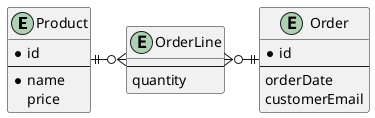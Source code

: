 @startuml
entity Product {
    * id
    --
    * name
    price
}

entity Order {
    * id
    --
    orderDate
    customerEmail
}

entity OrderLine {
    --
    quantity
}

Product ||-o{ OrderLine
OrderLine }o-|| Order
@enduml